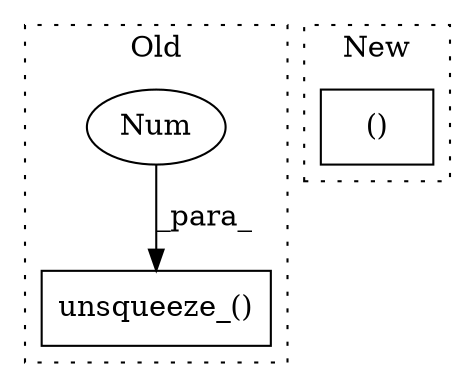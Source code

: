 digraph G {
subgraph cluster0 {
1 [label="unsqueeze_()" a="75" s="4951,4974" l="22,1" shape="box"];
3 [label="Num" a="76" s="4973" l="1" shape="ellipse"];
label = "Old";
style="dotted";
}
subgraph cluster1 {
2 [label="()" a="54" s="3940" l="7" shape="box"];
label = "New";
style="dotted";
}
3 -> 1 [label="_para_"];
}